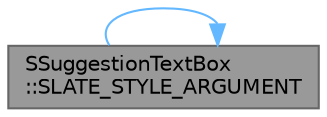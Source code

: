 digraph "SSuggestionTextBox::SLATE_STYLE_ARGUMENT"
{
 // INTERACTIVE_SVG=YES
 // LATEX_PDF_SIZE
  bgcolor="transparent";
  edge [fontname=Helvetica,fontsize=10,labelfontname=Helvetica,labelfontsize=10];
  node [fontname=Helvetica,fontsize=10,shape=box,height=0.2,width=0.4];
  rankdir="LR";
  Node1 [id="Node000001",label="SSuggestionTextBox\l::SLATE_STYLE_ARGUMENT",height=0.2,width=0.4,color="gray40", fillcolor="grey60", style="filled", fontcolor="black",tooltip="The styling of the text box."];
  Node1 -> Node1 [id="edge1_Node000001_Node000001",color="steelblue1",style="solid",tooltip=" "];
}
